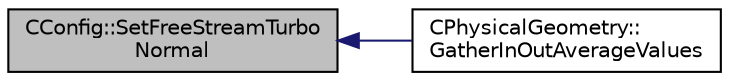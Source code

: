 digraph "CConfig::SetFreeStreamTurboNormal"
{
  edge [fontname="Helvetica",fontsize="10",labelfontname="Helvetica",labelfontsize="10"];
  node [fontname="Helvetica",fontsize="10",shape=record];
  rankdir="LR";
  Node14570 [label="CConfig::SetFreeStreamTurbo\lNormal",height=0.2,width=0.4,color="black", fillcolor="grey75", style="filled", fontcolor="black"];
  Node14570 -> Node14571 [dir="back",color="midnightblue",fontsize="10",style="solid",fontname="Helvetica"];
  Node14571 [label="CPhysicalGeometry::\lGatherInOutAverageValues",height=0.2,width=0.4,color="black", fillcolor="white", style="filled",URL="$class_c_physical_geometry.html#a217e5337523ba85579c8a3d209bf25d9",tooltip="Set turbo boundary vertex. "];
}
